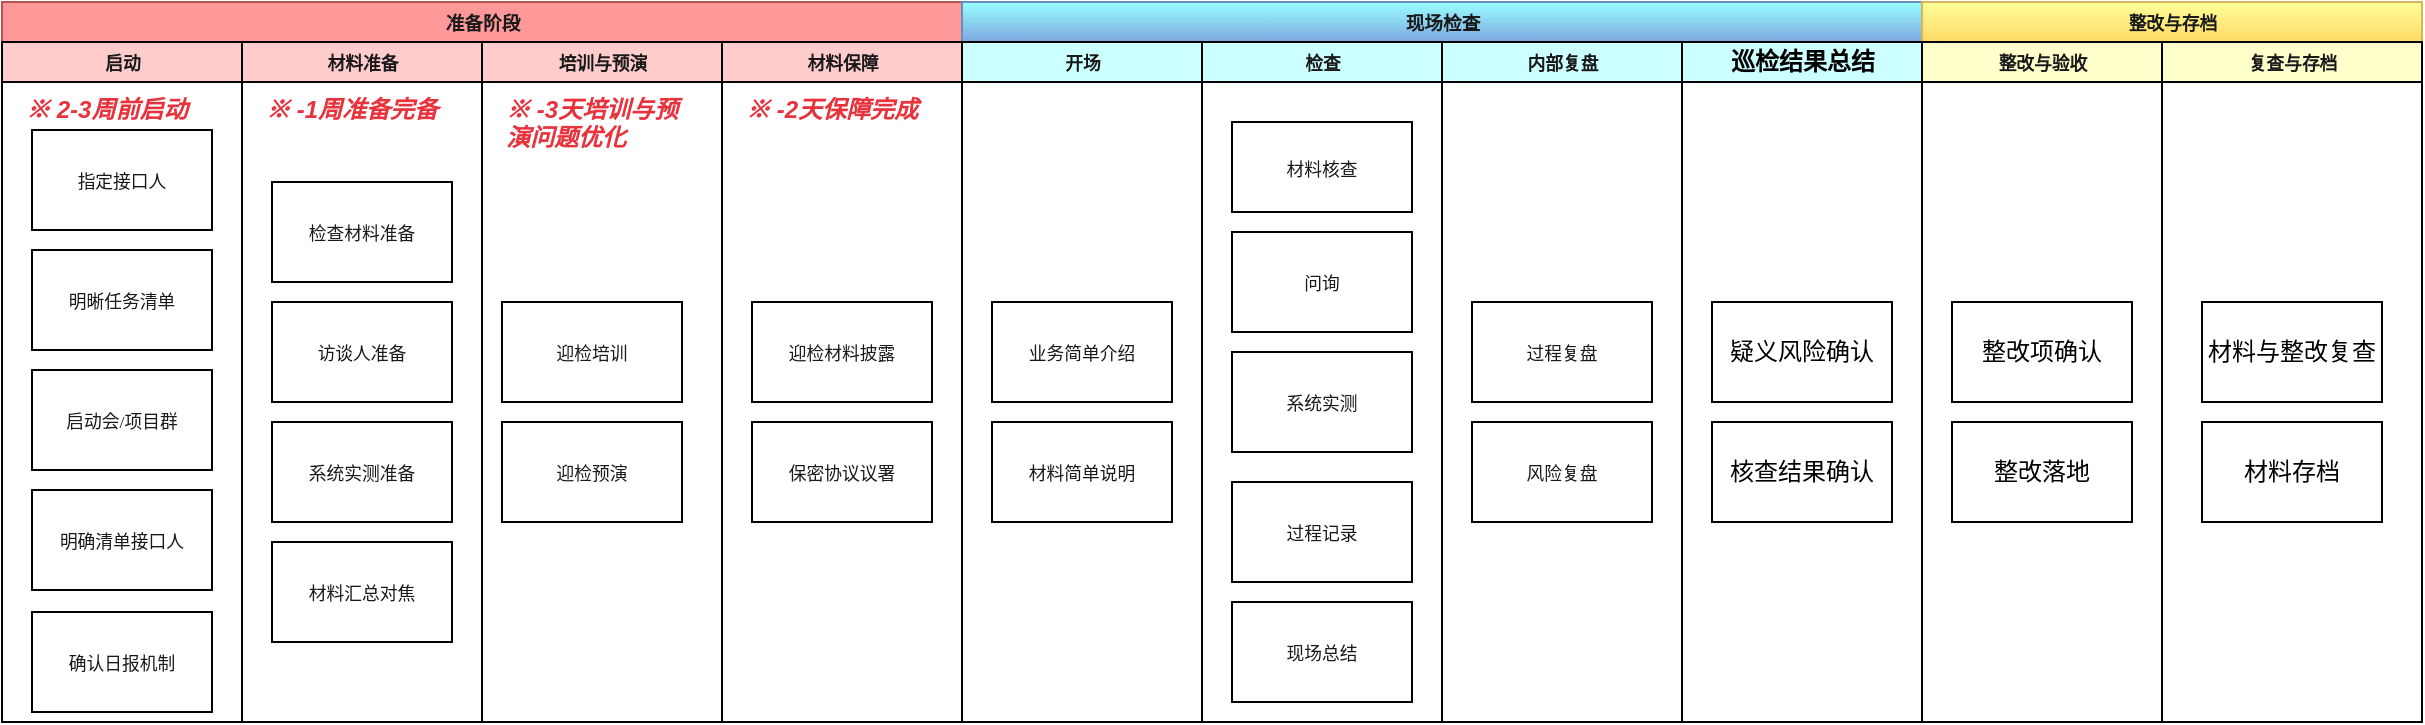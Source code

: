 <mxfile version="20.7.3" type="github">
  <diagram id="prtHgNgQTEPvFCAcTncT" name="Page-1">
    <mxGraphModel dx="1412" dy="515" grid="1" gridSize="10" guides="1" tooltips="1" connect="1" arrows="1" fold="1" page="1" pageScale="1" pageWidth="827" pageHeight="1169" math="0" shadow="0">
      <root>
        <mxCell id="0" />
        <mxCell id="1" parent="0" />
        <mxCell id="dNxyNK7c78bLwvsdeMH5-11" value="&lt;span style=&quot;font-family: &amp;quot;Microsoft YaHei&amp;quot;; font-size: 7pt; color: rgb(25, 25, 25); background-color: transparent;&quot;&gt;&lt;font style=&quot;vertical-align: inherit;&quot;&gt;&lt;font style=&quot;vertical-align: inherit;&quot;&gt;准备阶段&lt;/font&gt;&lt;/font&gt;&lt;/span&gt;" style="swimlane;html=1;startSize=20;horizontal=1;containerType=tree;glass=0;fillColor=#FF9999;strokeColor=#b85450;" parent="1" vertex="1">
          <mxGeometry x="20" y="40" width="480" height="360" as="geometry">
            <mxRectangle x="40" y="80" width="90" height="30" as="alternateBounds" />
          </mxGeometry>
        </mxCell>
        <mxCell id="OTApJZgQJJiU-7IRqIAa-1" value="&lt;span style=&quot;font-family: &amp;quot;Microsoft YaHei&amp;quot;; font-size: 6.667pt; color: rgb(25, 25, 25); background-color: transparent;&quot;&gt;启动&lt;/span&gt;" style="swimlane;html=1;startSize=20;horizontal=1;containerType=tree;glass=0;gradientColor=none;fillColor=#FFCCCC;" parent="dNxyNK7c78bLwvsdeMH5-11" vertex="1">
          <mxGeometry y="20" width="120" height="340" as="geometry">
            <mxRectangle x="40" y="80" width="90" height="30" as="alternateBounds" />
          </mxGeometry>
        </mxCell>
        <mxCell id="OTApJZgQJJiU-7IRqIAa-8" value="&lt;font face=&quot;Microsoft YaHei&quot; color=&quot;#191919&quot;&gt;&lt;span style=&quot;font-size: 8.889px;&quot;&gt;&lt;font style=&quot;vertical-align: inherit;&quot;&gt;&lt;font style=&quot;vertical-align: inherit;&quot;&gt;&lt;font style=&quot;vertical-align: inherit;&quot;&gt;&lt;font style=&quot;vertical-align: inherit;&quot;&gt;&lt;font style=&quot;vertical-align: inherit;&quot;&gt;&lt;font style=&quot;vertical-align: inherit;&quot;&gt;明确清单接口人&lt;/font&gt;&lt;/font&gt;&lt;/font&gt;&lt;/font&gt;&lt;/font&gt;&lt;/font&gt;&lt;/span&gt;&lt;/font&gt;" style="rounded=0;whiteSpace=wrap;html=1;" parent="OTApJZgQJJiU-7IRqIAa-1" vertex="1">
          <mxGeometry x="15" y="224" width="90" height="50" as="geometry" />
        </mxCell>
        <mxCell id="OTApJZgQJJiU-7IRqIAa-11" value="&lt;span style=&quot;font-family:&#39;Microsoft YaHei&#39;; font-size:6.667pt; color:#191919;&quot;&gt;&lt;font style=&quot;vertical-align: inherit;&quot;&gt;&lt;font style=&quot;vertical-align: inherit;&quot;&gt;&lt;font style=&quot;vertical-align: inherit;&quot;&gt;&lt;font style=&quot;vertical-align: inherit;&quot;&gt;&lt;font style=&quot;vertical-align: inherit;&quot;&gt;&lt;font style=&quot;vertical-align: inherit;&quot;&gt;&lt;font style=&quot;vertical-align: inherit;&quot;&gt;&lt;font style=&quot;vertical-align: inherit;&quot;&gt;启动会/项目群&lt;/font&gt;&lt;/font&gt;&lt;/font&gt;&lt;/font&gt;&lt;/font&gt;&lt;/font&gt;&lt;/font&gt;&lt;/font&gt;&lt;/span&gt;" style="rounded=0;whiteSpace=wrap;html=1;" parent="OTApJZgQJJiU-7IRqIAa-1" vertex="1">
          <mxGeometry x="15" y="164" width="90" height="50" as="geometry" />
        </mxCell>
        <mxCell id="iH_fENymZqT4NKZlddTt-9" value="&lt;font face=&quot;Microsoft YaHei&quot; color=&quot;#191919&quot;&gt;&lt;span style=&quot;font-size: 8.889px;&quot;&gt;&lt;font style=&quot;vertical-align: inherit;&quot;&gt;&lt;font style=&quot;vertical-align: inherit;&quot;&gt;&lt;font style=&quot;vertical-align: inherit;&quot;&gt;&lt;font style=&quot;vertical-align: inherit;&quot;&gt;&lt;font style=&quot;vertical-align: inherit;&quot;&gt;&lt;font style=&quot;vertical-align: inherit;&quot;&gt;&lt;font style=&quot;vertical-align: inherit;&quot;&gt;&lt;font style=&quot;vertical-align: inherit;&quot;&gt;&lt;font style=&quot;vertical-align: inherit;&quot;&gt;&lt;font style=&quot;vertical-align: inherit;&quot;&gt;指定接口人&lt;/font&gt;&lt;/font&gt;&lt;/font&gt;&lt;/font&gt;&lt;/font&gt;&lt;/font&gt;&lt;/font&gt;&lt;/font&gt;&lt;/font&gt;&lt;/font&gt;&lt;/span&gt;&lt;/font&gt;" style="rounded=0;whiteSpace=wrap;html=1;" vertex="1" parent="OTApJZgQJJiU-7IRqIAa-1">
          <mxGeometry x="15" y="44" width="90" height="50" as="geometry" />
        </mxCell>
        <mxCell id="iH_fENymZqT4NKZlddTt-10" value="&lt;font face=&quot;Microsoft YaHei&quot; color=&quot;#191919&quot;&gt;&lt;span style=&quot;font-size: 8.889px;&quot;&gt;&lt;font style=&quot;vertical-align: inherit;&quot;&gt;&lt;font style=&quot;vertical-align: inherit;&quot;&gt;&lt;font style=&quot;vertical-align: inherit;&quot;&gt;&lt;font style=&quot;vertical-align: inherit;&quot;&gt;&lt;font style=&quot;vertical-align: inherit;&quot;&gt;&lt;font style=&quot;vertical-align: inherit;&quot;&gt;&lt;font style=&quot;vertical-align: inherit;&quot;&gt;&lt;font style=&quot;vertical-align: inherit;&quot;&gt;&lt;font style=&quot;vertical-align: inherit;&quot;&gt;&lt;font style=&quot;vertical-align: inherit;&quot;&gt;明晰任务清单&lt;/font&gt;&lt;/font&gt;&lt;/font&gt;&lt;/font&gt;&lt;/font&gt;&lt;/font&gt;&lt;/font&gt;&lt;/font&gt;&lt;/font&gt;&lt;/font&gt;&lt;/span&gt;&lt;/font&gt;" style="rounded=0;whiteSpace=wrap;html=1;" vertex="1" parent="OTApJZgQJJiU-7IRqIAa-1">
          <mxGeometry x="15" y="104" width="90" height="50" as="geometry" />
        </mxCell>
        <mxCell id="iH_fENymZqT4NKZlddTt-6" value="&lt;div class=&quot;lake-content&quot;&gt;&lt;p style=&quot;margin: 0; padding: 0; min-height: 24px&quot; class=&quot;ne-p&quot; id=&quot;uf201b41a&quot;&gt;&lt;em&gt;&lt;span style=&quot;color: #E8323C&quot; class=&quot;ne-text&quot;&gt;&lt;font style=&quot;vertical-align: inherit;&quot;&gt;&lt;font style=&quot;vertical-align: inherit;&quot;&gt;&lt;font style=&quot;vertical-align: inherit;&quot;&gt;&lt;font style=&quot;vertical-align: inherit;&quot;&gt;&lt;font style=&quot;vertical-align: inherit;&quot;&gt;&lt;font style=&quot;vertical-align: inherit;&quot;&gt;&lt;font style=&quot;vertical-align: inherit;&quot;&gt;&lt;font style=&quot;vertical-align: inherit;&quot;&gt;&lt;font style=&quot;vertical-align: inherit;&quot;&gt;&lt;font style=&quot;vertical-align: inherit;&quot;&gt;&lt;font style=&quot;vertical-align: inherit;&quot;&gt;&lt;font style=&quot;vertical-align: inherit;&quot;&gt;&lt;font style=&quot;vertical-align: inherit;&quot;&gt;&lt;font style=&quot;vertical-align: inherit;&quot;&gt;&lt;font style=&quot;vertical-align: inherit;&quot;&gt;&lt;font style=&quot;vertical-align: inherit;&quot;&gt;※ &lt;/font&gt;&lt;/font&gt;&lt;/font&gt;&lt;/font&gt;&lt;/font&gt;&lt;/font&gt;&lt;/font&gt;&lt;/font&gt;&lt;/font&gt;&lt;/font&gt;&lt;/font&gt;&lt;/font&gt;&lt;/font&gt;&lt;/font&gt;&lt;/font&gt;&lt;/font&gt;&lt;/span&gt;&lt;/em&gt;&lt;em style=&quot;background-color: initial;&quot;&gt;&lt;span style=&quot;color: #E8323C&quot; class=&quot;ne-text&quot;&gt;&lt;font style=&quot;vertical-align: inherit;&quot;&gt;&lt;font style=&quot;vertical-align: inherit;&quot;&gt;&lt;font style=&quot;vertical-align: inherit;&quot;&gt;&lt;font style=&quot;vertical-align: inherit;&quot;&gt;2-3周前启动&lt;/font&gt;&lt;/font&gt;&lt;/font&gt;&lt;/font&gt;&lt;/span&gt;&lt;/em&gt;&lt;/p&gt;&lt;/div&gt;" style="text;whiteSpace=wrap;html=1;fontStyle=1" vertex="1" parent="OTApJZgQJJiU-7IRqIAa-1">
          <mxGeometry x="10" y="20" width="100" height="20" as="geometry" />
        </mxCell>
        <mxCell id="iH_fENymZqT4NKZlddTt-33" value="&lt;font face=&quot;Microsoft YaHei&quot; color=&quot;#191919&quot;&gt;&lt;span style=&quot;font-size: 8.889px;&quot;&gt;&lt;font style=&quot;vertical-align: inherit;&quot;&gt;&lt;font style=&quot;vertical-align: inherit;&quot;&gt;&lt;font style=&quot;vertical-align: inherit;&quot;&gt;&lt;font style=&quot;vertical-align: inherit;&quot;&gt;&lt;font style=&quot;vertical-align: inherit;&quot;&gt;&lt;font style=&quot;vertical-align: inherit;&quot;&gt;确认日报机制&lt;/font&gt;&lt;/font&gt;&lt;/font&gt;&lt;/font&gt;&lt;/font&gt;&lt;/font&gt;&lt;/span&gt;&lt;/font&gt;" style="rounded=0;whiteSpace=wrap;html=1;" vertex="1" parent="OTApJZgQJJiU-7IRqIAa-1">
          <mxGeometry x="15" y="285" width="90" height="50" as="geometry" />
        </mxCell>
        <mxCell id="OTApJZgQJJiU-7IRqIAa-2" value="&lt;span style=&quot;font-family: &amp;quot;Microsoft YaHei&amp;quot;; font-size: 6.667pt; color: rgb(25, 25, 25);&quot;&gt;&lt;font style=&quot;vertical-align: inherit;&quot;&gt;&lt;font style=&quot;vertical-align: inherit;&quot;&gt;材料准备&lt;/font&gt;&lt;/font&gt;&lt;/span&gt;" style="swimlane;html=1;startSize=20;horizontal=1;containerType=tree;glass=0;fillColor=#FFCCCC;" parent="dNxyNK7c78bLwvsdeMH5-11" vertex="1">
          <mxGeometry x="120" y="20" width="120" height="340" as="geometry">
            <mxRectangle x="40" y="80" width="90" height="30" as="alternateBounds" />
          </mxGeometry>
        </mxCell>
        <mxCell id="OTApJZgQJJiU-7IRqIAa-19" value="&lt;font face=&quot;Microsoft YaHei&quot; color=&quot;#191919&quot;&gt;&lt;span style=&quot;font-size: 8.889px;&quot;&gt;检查材料准备&lt;/span&gt;&lt;/font&gt;" style="rounded=0;whiteSpace=wrap;html=1;" parent="OTApJZgQJJiU-7IRqIAa-2" vertex="1">
          <mxGeometry x="15" y="70" width="90" height="50" as="geometry" />
        </mxCell>
        <mxCell id="OTApJZgQJJiU-7IRqIAa-18" value="&lt;span style=&quot;font-family:&#39;Microsoft YaHei&#39;; font-size:6.667pt; color:#191919;&quot;&gt;&lt;font style=&quot;vertical-align: inherit;&quot;&gt;&lt;font style=&quot;vertical-align: inherit;&quot;&gt;访谈人准备&lt;/font&gt;&lt;/font&gt;&lt;/span&gt;" style="rounded=0;whiteSpace=wrap;html=1;" parent="OTApJZgQJJiU-7IRqIAa-2" vertex="1">
          <mxGeometry x="15" y="130" width="90" height="50" as="geometry" />
        </mxCell>
        <mxCell id="OTApJZgQJJiU-7IRqIAa-15" value="&lt;span style=&quot;font-family:&#39;Microsoft YaHei&#39;; font-size:6.667pt; color:#191919;&quot;&gt;&lt;font style=&quot;vertical-align: inherit;&quot;&gt;&lt;font style=&quot;vertical-align: inherit;&quot;&gt;系统实测准备&lt;/font&gt;&lt;/font&gt;&lt;/span&gt;" style="rounded=0;whiteSpace=wrap;html=1;" parent="OTApJZgQJJiU-7IRqIAa-2" vertex="1">
          <mxGeometry x="15" y="190" width="90" height="50" as="geometry" />
        </mxCell>
        <mxCell id="iH_fENymZqT4NKZlddTt-2" value="&lt;div class=&quot;lake-content&quot;&gt;&lt;p style=&quot;margin: 0; padding: 0; min-height: 24px&quot; class=&quot;ne-p&quot; id=&quot;uf201b41a&quot;&gt;&lt;em&gt;&lt;span style=&quot;color: #E8323C&quot; class=&quot;ne-text&quot;&gt;&lt;font style=&quot;vertical-align: inherit;&quot;&gt;&lt;font style=&quot;vertical-align: inherit;&quot;&gt;&lt;font style=&quot;vertical-align: inherit;&quot;&gt;&lt;font style=&quot;vertical-align: inherit;&quot;&gt;&lt;font style=&quot;vertical-align: inherit;&quot;&gt;&lt;font style=&quot;vertical-align: inherit;&quot;&gt;&lt;font style=&quot;vertical-align: inherit;&quot;&gt;&lt;font style=&quot;vertical-align: inherit;&quot;&gt;&lt;font style=&quot;vertical-align: inherit;&quot;&gt;&lt;font style=&quot;vertical-align: inherit;&quot;&gt;&lt;font style=&quot;vertical-align: inherit;&quot;&gt;&lt;font style=&quot;vertical-align: inherit;&quot;&gt;&lt;font style=&quot;vertical-align: inherit;&quot;&gt;&lt;font style=&quot;vertical-align: inherit;&quot;&gt;※ -1周准备完备&lt;/font&gt;&lt;/font&gt;&lt;/font&gt;&lt;/font&gt;&lt;/font&gt;&lt;/font&gt;&lt;/font&gt;&lt;/font&gt;&lt;/font&gt;&lt;/font&gt;&lt;/font&gt;&lt;/font&gt;&lt;/font&gt;&lt;/font&gt;&lt;/span&gt;&lt;/em&gt;&lt;/p&gt;&lt;/div&gt;" style="text;whiteSpace=wrap;html=1;fontStyle=1" vertex="1" parent="OTApJZgQJJiU-7IRqIAa-2">
          <mxGeometry x="10" y="20" width="100" height="20" as="geometry" />
        </mxCell>
        <mxCell id="OTApJZgQJJiU-7IRqIAa-24" value="&lt;font face=&quot;Microsoft YaHei&quot; color=&quot;#191919&quot;&gt;&lt;span style=&quot;font-size: 8.889px;&quot;&gt;材料汇总对焦&lt;/span&gt;&lt;/font&gt;" style="rounded=0;whiteSpace=wrap;html=1;" parent="OTApJZgQJJiU-7IRqIAa-2" vertex="1">
          <mxGeometry x="15" y="250" width="90" height="50" as="geometry" />
        </mxCell>
        <mxCell id="OTApJZgQJJiU-7IRqIAa-4" value="&lt;span style=&quot;font-family: &amp;quot;Microsoft YaHei&amp;quot;; font-size: 6.667pt; color: rgb(25, 25, 25);&quot;&gt;材料保障&lt;/span&gt;" style="swimlane;html=1;startSize=20;horizontal=1;containerType=tree;glass=0;fillColor=#FFCCCC;" parent="dNxyNK7c78bLwvsdeMH5-11" vertex="1">
          <mxGeometry x="360" y="20" width="120" height="340" as="geometry">
            <mxRectangle x="40" y="80" width="90" height="30" as="alternateBounds" />
          </mxGeometry>
        </mxCell>
        <mxCell id="OTApJZgQJJiU-7IRqIAa-26" value="&lt;font face=&quot;Microsoft YaHei&quot; color=&quot;#191919&quot;&gt;&lt;span style=&quot;font-size: 8.889px;&quot;&gt;&lt;font style=&quot;vertical-align: inherit;&quot;&gt;&lt;font style=&quot;vertical-align: inherit;&quot;&gt;迎检材料披露&lt;/font&gt;&lt;/font&gt;&lt;/span&gt;&lt;/font&gt;" style="rounded=0;whiteSpace=wrap;html=1;" parent="OTApJZgQJJiU-7IRqIAa-4" vertex="1">
          <mxGeometry x="15" y="130" width="90" height="50" as="geometry" />
        </mxCell>
        <mxCell id="OTApJZgQJJiU-7IRqIAa-27" value="&lt;span style=&quot;font-family:&#39;Microsoft YaHei&#39;; font-size:6.667pt; color:#191919;&quot;&gt;&lt;font style=&quot;vertical-align: inherit;&quot;&gt;&lt;font style=&quot;vertical-align: inherit;&quot;&gt;&lt;font style=&quot;vertical-align: inherit;&quot;&gt;&lt;font style=&quot;vertical-align: inherit;&quot;&gt;保密协议议署&lt;/font&gt;&lt;/font&gt;&lt;/font&gt;&lt;/font&gt;&lt;/span&gt;" style="rounded=0;whiteSpace=wrap;html=1;" parent="OTApJZgQJJiU-7IRqIAa-4" vertex="1">
          <mxGeometry x="15" y="190" width="90" height="50" as="geometry" />
        </mxCell>
        <mxCell id="iH_fENymZqT4NKZlddTt-12" value="&lt;div class=&quot;lake-content&quot;&gt;&lt;p style=&quot;margin: 0; padding: 0; min-height: 24px&quot; class=&quot;ne-p&quot; id=&quot;uf201b41a&quot;&gt;&lt;em&gt;&lt;span style=&quot;color: #E8323C&quot; class=&quot;ne-text&quot;&gt;&lt;font style=&quot;vertical-align: inherit;&quot;&gt;&lt;font style=&quot;vertical-align: inherit;&quot;&gt;&lt;font style=&quot;vertical-align: inherit;&quot;&gt;&lt;font style=&quot;vertical-align: inherit;&quot;&gt;&lt;font style=&quot;vertical-align: inherit;&quot;&gt;&lt;font style=&quot;vertical-align: inherit;&quot;&gt;&lt;font style=&quot;vertical-align: inherit;&quot;&gt;&lt;font style=&quot;vertical-align: inherit;&quot;&gt;&lt;font style=&quot;vertical-align: inherit;&quot;&gt;&lt;font style=&quot;vertical-align: inherit;&quot;&gt;&lt;font style=&quot;vertical-align: inherit;&quot;&gt;&lt;font style=&quot;vertical-align: inherit;&quot;&gt;&lt;font style=&quot;vertical-align: inherit;&quot;&gt;&lt;font style=&quot;vertical-align: inherit;&quot;&gt;&lt;font style=&quot;vertical-align: inherit;&quot;&gt;&lt;font style=&quot;vertical-align: inherit;&quot;&gt;&lt;font style=&quot;vertical-align: inherit;&quot;&gt;&lt;font style=&quot;vertical-align: inherit;&quot;&gt;&lt;font style=&quot;vertical-align: inherit;&quot;&gt;&lt;font style=&quot;vertical-align: inherit;&quot;&gt;&lt;font style=&quot;vertical-align: inherit;&quot;&gt;&lt;font style=&quot;vertical-align: inherit;&quot;&gt;※ -2天保障完成&lt;/font&gt;&lt;/font&gt;&lt;/font&gt;&lt;/font&gt;&lt;/font&gt;&lt;/font&gt;&lt;/font&gt;&lt;/font&gt;&lt;/font&gt;&lt;/font&gt;&lt;/font&gt;&lt;/font&gt;&lt;/font&gt;&lt;/font&gt;&lt;/font&gt;&lt;/font&gt;&lt;/font&gt;&lt;/font&gt;&lt;/font&gt;&lt;/font&gt;&lt;/font&gt;&lt;/font&gt;&lt;/span&gt;&lt;/em&gt;&lt;/p&gt;&lt;/div&gt;" style="text;whiteSpace=wrap;html=1;fontStyle=1" vertex="1" parent="OTApJZgQJJiU-7IRqIAa-4">
          <mxGeometry x="10" y="20" width="100" height="20" as="geometry" />
        </mxCell>
        <mxCell id="OTApJZgQJJiU-7IRqIAa-3" value="&lt;span style=&quot;font-family: &amp;quot;Microsoft YaHei&amp;quot;; font-size: 6.667pt; color: rgb(25, 25, 25);&quot;&gt;&lt;font style=&quot;vertical-align: inherit;&quot;&gt;&lt;font style=&quot;vertical-align: inherit;&quot;&gt;培训与预演&lt;/font&gt;&lt;/font&gt;&lt;/span&gt;" style="swimlane;html=1;startSize=20;horizontal=1;containerType=tree;glass=0;fillColor=#FFCCCC;" parent="dNxyNK7c78bLwvsdeMH5-11" vertex="1">
          <mxGeometry x="240" y="20" width="120" height="340" as="geometry">
            <mxRectangle x="240" y="20" width="90" height="30" as="alternateBounds" />
          </mxGeometry>
        </mxCell>
        <mxCell id="OTApJZgQJJiU-7IRqIAa-25" value="&lt;span style=&quot;font-family:&#39;Microsoft YaHei&#39;; font-size:6.667pt; color:#191919;&quot;&gt;迎检培训&lt;/span&gt;" style="rounded=0;whiteSpace=wrap;html=1;" parent="OTApJZgQJJiU-7IRqIAa-3" vertex="1">
          <mxGeometry x="10" y="130" width="90" height="50" as="geometry" />
        </mxCell>
        <mxCell id="OTApJZgQJJiU-7IRqIAa-22" value="&lt;font face=&quot;Microsoft YaHei&quot; color=&quot;#191919&quot;&gt;&lt;span style=&quot;font-size: 8.889px;&quot;&gt;迎检预演&lt;/span&gt;&lt;/font&gt;" style="rounded=0;whiteSpace=wrap;html=1;" parent="OTApJZgQJJiU-7IRqIAa-3" vertex="1">
          <mxGeometry x="10" y="190" width="90" height="50" as="geometry" />
        </mxCell>
        <mxCell id="iH_fENymZqT4NKZlddTt-11" value="&lt;div class=&quot;lake-content&quot;&gt;&lt;p style=&quot;margin: 0; padding: 0; min-height: 24px&quot; class=&quot;ne-p&quot; id=&quot;uf201b41a&quot;&gt;&lt;em&gt;&lt;span style=&quot;color: #E8323C&quot; class=&quot;ne-text&quot;&gt;&lt;font style=&quot;vertical-align: inherit;&quot;&gt;&lt;font style=&quot;vertical-align: inherit;&quot;&gt;&lt;font style=&quot;vertical-align: inherit;&quot;&gt;&lt;font style=&quot;vertical-align: inherit;&quot;&gt;&lt;font style=&quot;vertical-align: inherit;&quot;&gt;&lt;font style=&quot;vertical-align: inherit;&quot;&gt;&lt;font style=&quot;vertical-align: inherit;&quot;&gt;&lt;font style=&quot;vertical-align: inherit;&quot;&gt;&lt;font style=&quot;vertical-align: inherit;&quot;&gt;&lt;font style=&quot;vertical-align: inherit;&quot;&gt;&lt;font style=&quot;vertical-align: inherit;&quot;&gt;&lt;font style=&quot;vertical-align: inherit;&quot;&gt;&lt;font style=&quot;vertical-align: inherit;&quot;&gt;&lt;font style=&quot;vertical-align: inherit;&quot;&gt;&lt;font style=&quot;vertical-align: inherit;&quot;&gt;&lt;font style=&quot;vertical-align: inherit;&quot;&gt;&lt;font style=&quot;vertical-align: inherit;&quot;&gt;&lt;font style=&quot;vertical-align: inherit;&quot;&gt;&lt;font style=&quot;vertical-align: inherit;&quot;&gt;&lt;font style=&quot;vertical-align: inherit;&quot;&gt;&lt;font style=&quot;vertical-align: inherit;&quot;&gt;&lt;font style=&quot;vertical-align: inherit;&quot;&gt;&lt;font style=&quot;vertical-align: inherit;&quot;&gt;&lt;font style=&quot;vertical-align: inherit;&quot;&gt;&lt;font style=&quot;vertical-align: inherit;&quot;&gt;&lt;font style=&quot;vertical-align: inherit;&quot;&gt;&lt;font style=&quot;vertical-align: inherit;&quot;&gt;&lt;font style=&quot;vertical-align: inherit;&quot;&gt;※ -3天&lt;/font&gt;&lt;/font&gt;&lt;/font&gt;&lt;/font&gt;&lt;/font&gt;&lt;/font&gt;&lt;/font&gt;&lt;/font&gt;&lt;/font&gt;&lt;/font&gt;&lt;/font&gt;&lt;/font&gt;&lt;/font&gt;&lt;/font&gt;&lt;/font&gt;&lt;/font&gt;&lt;/font&gt;&lt;/font&gt;&lt;/font&gt;&lt;/font&gt;&lt;/font&gt;&lt;/font&gt;&lt;/font&gt;&lt;/font&gt;&lt;/font&gt;&lt;/font&gt;&lt;/font&gt;&lt;/font&gt;&lt;/span&gt;&lt;/em&gt;&lt;em style=&quot;background-color: initial;&quot;&gt;&lt;span style=&quot;color: #E8323C&quot; class=&quot;ne-text&quot;&gt;&lt;font style=&quot;vertical-align: inherit;&quot;&gt;&lt;font style=&quot;vertical-align: inherit;&quot;&gt;&lt;font style=&quot;vertical-align: inherit;&quot;&gt;&lt;font style=&quot;vertical-align: inherit;&quot;&gt;&lt;font style=&quot;vertical-align: inherit;&quot;&gt;&lt;font style=&quot;vertical-align: inherit;&quot;&gt;培训与预演问题优化&lt;/font&gt;&lt;/font&gt;&lt;/font&gt;&lt;/font&gt;&lt;/font&gt;&lt;/font&gt;&lt;/span&gt;&lt;/em&gt;&lt;/p&gt;&lt;/div&gt;" style="text;whiteSpace=wrap;html=1;fontStyle=1" vertex="1" parent="OTApJZgQJJiU-7IRqIAa-3">
          <mxGeometry x="10" y="20" width="100" height="20" as="geometry" />
        </mxCell>
        <mxCell id="OTApJZgQJJiU-7IRqIAa-29" value="&lt;span style=&quot;font-family: &amp;quot;Microsoft YaHei&amp;quot;; font-size: 7pt; color: rgb(25, 25, 25); background-color: transparent;&quot;&gt;现场检查&lt;/span&gt;" style="swimlane;html=1;startSize=20;horizontal=1;containerType=tree;glass=0;fillColor=#99FFFF;gradientColor=#7ea6e0;strokeColor=#6c8ebf;" parent="1" vertex="1">
          <mxGeometry x="500" y="40" width="480" height="360" as="geometry">
            <mxRectangle x="40" y="80" width="90" height="30" as="alternateBounds" />
          </mxGeometry>
        </mxCell>
        <mxCell id="OTApJZgQJJiU-7IRqIAa-30" value="&lt;span style=&quot;font-family: &amp;quot;Microsoft YaHei&amp;quot;; font-size: 6.667pt; color: rgb(25, 25, 25); background-color: transparent;&quot;&gt;开场&lt;/span&gt;" style="swimlane;html=1;startSize=20;horizontal=1;containerType=tree;glass=0;fillColor=#CCFFFF;" parent="OTApJZgQJJiU-7IRqIAa-29" vertex="1">
          <mxGeometry y="20" width="120" height="340" as="geometry">
            <mxRectangle x="40" y="80" width="90" height="30" as="alternateBounds" />
          </mxGeometry>
        </mxCell>
        <mxCell id="OTApJZgQJJiU-7IRqIAa-33" value="&lt;span style=&quot;font-family:&#39;Microsoft YaHei&#39;; font-size:6.667pt; color:#191919;&quot;&gt;材料简单说明&lt;/span&gt;" style="rounded=0;whiteSpace=wrap;html=1;" parent="OTApJZgQJJiU-7IRqIAa-30" vertex="1">
          <mxGeometry x="15" y="190" width="90" height="50" as="geometry" />
        </mxCell>
        <mxCell id="OTApJZgQJJiU-7IRqIAa-36" value="&lt;span style=&quot;font-family:&#39;Microsoft YaHei&#39;; font-size:6.667pt; color:#191919;&quot;&gt;业务简单介绍&lt;/span&gt;" style="rounded=0;whiteSpace=wrap;html=1;" parent="OTApJZgQJJiU-7IRqIAa-30" vertex="1">
          <mxGeometry x="15" y="130" width="90" height="50" as="geometry" />
        </mxCell>
        <mxCell id="OTApJZgQJJiU-7IRqIAa-38" value="&lt;font face=&quot;Microsoft YaHei&quot; color=&quot;#191919&quot;&gt;&lt;span style=&quot;font-size: 8.889px;&quot;&gt;检查&lt;/span&gt;&lt;/font&gt;" style="swimlane;html=1;startSize=20;horizontal=1;containerType=tree;glass=0;fillColor=#CCFFFF;" parent="OTApJZgQJJiU-7IRqIAa-29" vertex="1">
          <mxGeometry x="120" y="20" width="120" height="340" as="geometry">
            <mxRectangle x="40" y="80" width="90" height="30" as="alternateBounds" />
          </mxGeometry>
        </mxCell>
        <mxCell id="iH_fENymZqT4NKZlddTt-26" value="&lt;font face=&quot;Microsoft YaHei&quot; color=&quot;#191919&quot;&gt;&lt;span style=&quot;font-size: 8.889px;&quot;&gt;系统实测&lt;/span&gt;&lt;/font&gt;" style="rounded=0;whiteSpace=wrap;html=1;" vertex="1" parent="OTApJZgQJJiU-7IRqIAa-38">
          <mxGeometry x="15" y="155" width="90" height="50" as="geometry" />
        </mxCell>
        <mxCell id="iH_fENymZqT4NKZlddTt-29" value="&lt;font face=&quot;Microsoft YaHei&quot; color=&quot;#191919&quot;&gt;&lt;span style=&quot;font-size: 8.889px;&quot;&gt;材料核查&lt;/span&gt;&lt;/font&gt;" style="rounded=0;whiteSpace=wrap;html=1;" vertex="1" parent="OTApJZgQJJiU-7IRqIAa-38">
          <mxGeometry x="15" y="40" width="90" height="45" as="geometry" />
        </mxCell>
        <mxCell id="iH_fENymZqT4NKZlddTt-30" value="&lt;font face=&quot;Microsoft YaHei&quot; color=&quot;#191919&quot;&gt;&lt;span style=&quot;font-size: 8.889px;&quot;&gt;问询&lt;/span&gt;&lt;/font&gt;" style="rounded=0;whiteSpace=wrap;html=1;" vertex="1" parent="OTApJZgQJJiU-7IRqIAa-38">
          <mxGeometry x="15" y="95" width="90" height="50" as="geometry" />
        </mxCell>
        <mxCell id="iH_fENymZqT4NKZlddTt-38" value="&lt;font face=&quot;Microsoft YaHei&quot; color=&quot;#191919&quot;&gt;&lt;span style=&quot;font-size: 8.889px;&quot;&gt;过程记录&lt;/span&gt;&lt;/font&gt;" style="rounded=0;whiteSpace=wrap;html=1;" vertex="1" parent="OTApJZgQJJiU-7IRqIAa-38">
          <mxGeometry x="15" y="220" width="90" height="50" as="geometry" />
        </mxCell>
        <mxCell id="iH_fENymZqT4NKZlddTt-39" value="&lt;font face=&quot;Microsoft YaHei&quot; color=&quot;#191919&quot;&gt;&lt;span style=&quot;font-size: 8.889px;&quot;&gt;现场总结&lt;/span&gt;&lt;/font&gt;" style="rounded=0;whiteSpace=wrap;html=1;" vertex="1" parent="OTApJZgQJJiU-7IRqIAa-38">
          <mxGeometry x="15" y="280" width="90" height="50" as="geometry" />
        </mxCell>
        <mxCell id="OTApJZgQJJiU-7IRqIAa-43" value="巡检结果总结" style="swimlane;html=1;startSize=20;horizontal=1;containerType=tree;glass=0;fillColor=#CCFFFF;" parent="OTApJZgQJJiU-7IRqIAa-29" vertex="1">
          <mxGeometry x="360" y="20" width="120" height="340" as="geometry">
            <mxRectangle x="40" y="80" width="90" height="30" as="alternateBounds" />
          </mxGeometry>
        </mxCell>
        <mxCell id="OTApJZgQJJiU-7IRqIAa-48" value="&lt;div class=&quot;lake-content&quot;&gt;&lt;span style=&quot;border-color: var(--border-color);&quot; class=&quot;ne-text&quot;&gt;疑义风险&lt;/span&gt;&lt;span style=&quot;border-color: var(--border-color); background-color: initial;&quot;&gt;确认&lt;/span&gt;&lt;br&gt;&lt;/div&gt;" style="rounded=0;whiteSpace=wrap;html=1;" parent="OTApJZgQJJiU-7IRqIAa-43" vertex="1">
          <mxGeometry x="15" y="130" width="90" height="50" as="geometry" />
        </mxCell>
        <mxCell id="OTApJZgQJJiU-7IRqIAa-47" value="核查结果确认" style="rounded=0;whiteSpace=wrap;html=1;" parent="OTApJZgQJJiU-7IRqIAa-43" vertex="1">
          <mxGeometry x="15" y="190" width="90" height="50" as="geometry" />
        </mxCell>
        <mxCell id="OTApJZgQJJiU-7IRqIAa-46" value="&lt;span style=&quot;color: rgb(25, 25, 25); font-family: &amp;quot;Microsoft YaHei&amp;quot;; font-size: 8.889px;&quot;&gt;内部复盘&lt;/span&gt;" style="swimlane;html=1;startSize=20;horizontal=1;containerType=tree;glass=0;fillColor=#CCFFFF;" parent="OTApJZgQJJiU-7IRqIAa-29" vertex="1">
          <mxGeometry x="240" y="20" width="120" height="340" as="geometry">
            <mxRectangle x="40" y="80" width="90" height="30" as="alternateBounds" />
          </mxGeometry>
        </mxCell>
        <mxCell id="OTApJZgQJJiU-7IRqIAa-44" value="&lt;font face=&quot;Microsoft YaHei&quot; color=&quot;#191919&quot;&gt;&lt;span style=&quot;font-size: 8.889px;&quot;&gt;过程复盘&lt;/span&gt;&lt;/font&gt;" style="rounded=0;whiteSpace=wrap;html=1;" parent="OTApJZgQJJiU-7IRqIAa-46" vertex="1">
          <mxGeometry x="15" y="130" width="90" height="50" as="geometry" />
        </mxCell>
        <mxCell id="OTApJZgQJJiU-7IRqIAa-45" value="&lt;font face=&quot;Microsoft YaHei&quot; color=&quot;#191919&quot;&gt;&lt;span style=&quot;font-size: 8.889px;&quot;&gt;风险复盘&lt;br&gt;&lt;/span&gt;&lt;/font&gt;" style="rounded=0;whiteSpace=wrap;html=1;" parent="OTApJZgQJJiU-7IRqIAa-46" vertex="1">
          <mxGeometry x="15" y="190" width="90" height="50" as="geometry" />
        </mxCell>
        <mxCell id="OTApJZgQJJiU-7IRqIAa-56" value="&lt;span style=&quot;font-family: &amp;quot;Microsoft YaHei&amp;quot;; font-size: 7pt; color: rgb(25, 25, 25); background-color: transparent;&quot;&gt;检查后&lt;/span&gt;" style="swimlane;html=1;startSize=20;horizontal=1;containerType=tree;glass=0;fillColor=#FFFF99;strokeColor=#d6b656;gradientColor=#ffd966;" parent="1" vertex="1">
          <mxGeometry x="980" y="40" width="250" height="360" as="geometry">
            <mxRectangle x="40" y="80" width="90" height="30" as="alternateBounds" />
          </mxGeometry>
        </mxCell>
        <mxCell id="OTApJZgQJJiU-7IRqIAa-57" value="&lt;span style=&quot;font-family: &amp;quot;Microsoft YaHei&amp;quot;; font-size: 6.667pt; color: rgb(25, 25, 25); background-color: transparent;&quot;&gt;整改与验收&lt;/span&gt;" style="swimlane;html=1;startSize=20;horizontal=1;containerType=tree;glass=0;fillColor=#FFFFCC;" parent="OTApJZgQJJiU-7IRqIAa-56" vertex="1">
          <mxGeometry y="20" width="250" height="340" as="geometry">
            <mxRectangle x="40" y="80" width="90" height="30" as="alternateBounds" />
          </mxGeometry>
        </mxCell>
        <mxCell id="iH_fENymZqT4NKZlddTt-48" value="&lt;div class=&quot;lake-content&quot;&gt;&lt;div class=&quot;lake-content&quot;&gt;&lt;span class=&quot;ne-text&quot;&gt;整改项确认&lt;/span&gt;&lt;/div&gt;&lt;/div&gt;" style="rounded=0;whiteSpace=wrap;html=1;" vertex="1" parent="OTApJZgQJJiU-7IRqIAa-57">
          <mxGeometry x="15" y="130" width="90" height="50" as="geometry" />
        </mxCell>
        <mxCell id="iH_fENymZqT4NKZlddTt-49" value="&lt;div class=&quot;lake-content&quot;&gt;&lt;span class=&quot;ne-text&quot;&gt;整改落地&lt;/span&gt;&lt;/div&gt;" style="rounded=0;whiteSpace=wrap;html=1;" vertex="1" parent="OTApJZgQJJiU-7IRqIAa-57">
          <mxGeometry x="15" y="190" width="90" height="50" as="geometry" />
        </mxCell>
        <mxCell id="iH_fENymZqT4NKZlddTt-50" value="&lt;span style=&quot;font-family: &amp;quot;Microsoft YaHei&amp;quot;; font-size: 7pt; color: rgb(25, 25, 25); background-color: transparent;&quot;&gt;检查后&lt;/span&gt;" style="swimlane;html=1;startSize=20;horizontal=1;containerType=tree;glass=0;fillColor=#FFFF99;strokeColor=#d6b656;gradientColor=#ffd966;" vertex="1" parent="OTApJZgQJJiU-7IRqIAa-57">
          <mxGeometry y="-20" width="250" height="360" as="geometry">
            <mxRectangle x="40" y="80" width="90" height="30" as="alternateBounds" />
          </mxGeometry>
        </mxCell>
        <mxCell id="iH_fENymZqT4NKZlddTt-51" value="&lt;span style=&quot;font-family: &amp;quot;Microsoft YaHei&amp;quot;; font-size: 6.667pt; color: rgb(25, 25, 25); background-color: transparent;&quot;&gt;整改与验收&lt;/span&gt;" style="swimlane;html=1;startSize=20;horizontal=1;containerType=tree;glass=0;fillColor=#FFFFCC;" vertex="1" parent="iH_fENymZqT4NKZlddTt-50">
          <mxGeometry y="20" width="250" height="340" as="geometry">
            <mxRectangle x="40" y="80" width="90" height="30" as="alternateBounds" />
          </mxGeometry>
        </mxCell>
        <mxCell id="iH_fENymZqT4NKZlddTt-52" value="&lt;div class=&quot;lake-content&quot;&gt;&lt;div class=&quot;lake-content&quot;&gt;&lt;span class=&quot;ne-text&quot;&gt;整改项确认&lt;/span&gt;&lt;/div&gt;&lt;/div&gt;" style="rounded=0;whiteSpace=wrap;html=1;" vertex="1" parent="iH_fENymZqT4NKZlddTt-51">
          <mxGeometry x="15" y="130" width="90" height="50" as="geometry" />
        </mxCell>
        <mxCell id="iH_fENymZqT4NKZlddTt-53" value="&lt;div class=&quot;lake-content&quot;&gt;&lt;span class=&quot;ne-text&quot;&gt;整改落地&lt;/span&gt;&lt;/div&gt;" style="rounded=0;whiteSpace=wrap;html=1;" vertex="1" parent="iH_fENymZqT4NKZlddTt-51">
          <mxGeometry x="15" y="190" width="90" height="50" as="geometry" />
        </mxCell>
        <mxCell id="iH_fENymZqT4NKZlddTt-55" value="&lt;span style=&quot;color: rgb(25, 25, 25); font-family: &amp;quot;Microsoft YaHei&amp;quot;; font-size: 8.889px;&quot;&gt;整改与存档&lt;/span&gt;" style="swimlane;html=1;startSize=20;horizontal=1;containerType=tree;glass=0;fillColor=#FFFF99;strokeColor=#d6b656;gradientColor=#ffd966;" vertex="1" parent="iH_fENymZqT4NKZlddTt-51">
          <mxGeometry y="-20" width="250" height="360" as="geometry">
            <mxRectangle x="40" y="80" width="90" height="30" as="alternateBounds" />
          </mxGeometry>
        </mxCell>
        <mxCell id="iH_fENymZqT4NKZlddTt-56" value="&lt;span style=&quot;font-family: &amp;quot;Microsoft YaHei&amp;quot;; font-size: 6.667pt; color: rgb(25, 25, 25); background-color: transparent;&quot;&gt;整改与验收&lt;/span&gt;" style="swimlane;html=1;startSize=20;horizontal=1;containerType=tree;glass=0;fillColor=#FFFFCC;" vertex="1" parent="iH_fENymZqT4NKZlddTt-55">
          <mxGeometry y="20" width="120" height="340" as="geometry">
            <mxRectangle x="40" y="80" width="90" height="30" as="alternateBounds" />
          </mxGeometry>
        </mxCell>
        <mxCell id="iH_fENymZqT4NKZlddTt-57" value="&lt;div class=&quot;lake-content&quot;&gt;&lt;div class=&quot;lake-content&quot;&gt;&lt;span class=&quot;ne-text&quot;&gt;整改项确认&lt;/span&gt;&lt;/div&gt;&lt;/div&gt;" style="rounded=0;whiteSpace=wrap;html=1;" vertex="1" parent="iH_fENymZqT4NKZlddTt-56">
          <mxGeometry x="15" y="130" width="90" height="50" as="geometry" />
        </mxCell>
        <mxCell id="iH_fENymZqT4NKZlddTt-58" value="&lt;div class=&quot;lake-content&quot;&gt;&lt;span class=&quot;ne-text&quot;&gt;整改落地&lt;/span&gt;&lt;/div&gt;" style="rounded=0;whiteSpace=wrap;html=1;" vertex="1" parent="iH_fENymZqT4NKZlddTt-56">
          <mxGeometry x="15" y="190" width="90" height="50" as="geometry" />
        </mxCell>
        <mxCell id="iH_fENymZqT4NKZlddTt-59" value="&lt;span style=&quot;font-family: &amp;quot;Microsoft YaHei&amp;quot;; font-size: 6.667pt; color: rgb(25, 25, 25); background-color: transparent;&quot;&gt;复查与&lt;/span&gt;&lt;span style=&quot;color: rgb(25, 25, 25); font-family: &amp;quot;Microsoft YaHei&amp;quot;; font-size: 8.889px;&quot;&gt;存档&lt;/span&gt;&lt;span style=&quot;font-family: &amp;quot;Microsoft YaHei&amp;quot;; font-size: 6.667pt; color: rgb(25, 25, 25); background-color: transparent;&quot;&gt;&lt;br&gt;&lt;/span&gt;" style="swimlane;html=1;startSize=20;horizontal=1;containerType=tree;glass=0;fillColor=#FFFFCC;" vertex="1" parent="iH_fENymZqT4NKZlddTt-55">
          <mxGeometry x="120" y="20" width="130" height="340" as="geometry">
            <mxRectangle x="40" y="80" width="90" height="30" as="alternateBounds" />
          </mxGeometry>
        </mxCell>
        <mxCell id="iH_fENymZqT4NKZlddTt-54" value="&lt;span style=&quot;font-family: &amp;quot;Microsoft YaHei&amp;quot;; font-size: 6.667pt; color: rgb(25, 25, 25); background-color: transparent;&quot;&gt;复查与&lt;/span&gt;&lt;span style=&quot;color: rgb(25, 25, 25); font-family: &amp;quot;Microsoft YaHei&amp;quot;; font-size: 8.889px;&quot;&gt;存档&lt;/span&gt;&lt;span style=&quot;font-family: &amp;quot;Microsoft YaHei&amp;quot;; font-size: 6.667pt; color: rgb(25, 25, 25); background-color: transparent;&quot;&gt;&lt;br&gt;&lt;/span&gt;" style="swimlane;html=1;startSize=20;horizontal=1;containerType=tree;glass=0;fillColor=#FFFFCC;" vertex="1" parent="iH_fENymZqT4NKZlddTt-50">
          <mxGeometry x="120" y="20" width="130" height="340" as="geometry">
            <mxRectangle x="40" y="80" width="90" height="30" as="alternateBounds" />
          </mxGeometry>
        </mxCell>
        <mxCell id="OTApJZgQJJiU-7IRqIAa-72" value="&lt;span style=&quot;font-family: &amp;quot;Microsoft YaHei&amp;quot;; font-size: 6.667pt; color: rgb(25, 25, 25); background-color: transparent;&quot;&gt;复查与&lt;/span&gt;&lt;span style=&quot;color: rgb(25, 25, 25); font-family: &amp;quot;Microsoft YaHei&amp;quot;; font-size: 8.889px;&quot;&gt;存档&lt;/span&gt;&lt;span style=&quot;font-family: &amp;quot;Microsoft YaHei&amp;quot;; font-size: 6.667pt; color: rgb(25, 25, 25); background-color: transparent;&quot;&gt;&lt;br&gt;&lt;/span&gt;" style="swimlane;html=1;startSize=20;horizontal=1;containerType=tree;glass=0;fillColor=#FFFFCC;" parent="OTApJZgQJJiU-7IRqIAa-56" vertex="1">
          <mxGeometry x="120" y="20" width="130" height="340" as="geometry">
            <mxRectangle x="40" y="80" width="90" height="30" as="alternateBounds" />
          </mxGeometry>
        </mxCell>
        <mxCell id="iH_fENymZqT4NKZlddTt-60" value="&lt;div class=&quot;lake-content&quot;&gt;&lt;div class=&quot;lake-content&quot;&gt;材料与整改复查&lt;/div&gt;&lt;/div&gt;" style="rounded=0;whiteSpace=wrap;html=1;" vertex="1" parent="OTApJZgQJJiU-7IRqIAa-72">
          <mxGeometry x="20" y="130" width="90" height="50" as="geometry" />
        </mxCell>
        <mxCell id="iH_fENymZqT4NKZlddTt-61" value="&lt;div class=&quot;lake-content&quot;&gt;材料存档&lt;/div&gt;" style="rounded=0;whiteSpace=wrap;html=1;" vertex="1" parent="OTApJZgQJJiU-7IRqIAa-72">
          <mxGeometry x="20" y="190" width="90" height="50" as="geometry" />
        </mxCell>
      </root>
    </mxGraphModel>
  </diagram>
</mxfile>
